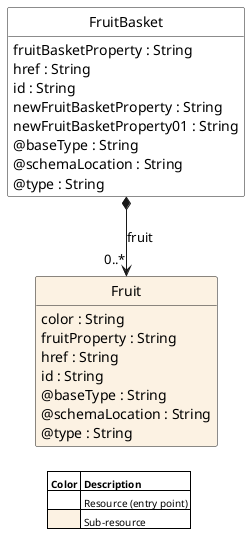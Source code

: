 @startuml
'
' Resource:  FruitBasket
' Source:    TMF777-XXX_FruitBasket-v5.0.0.oas.yaml
'
hide circle
hide methods
hide stereotype
show <<Enumeration>> stereotype
skinparam class {
   BorderColor<<Extension>> blue
   FontColor<<Extension>> blue
   backgroundColor<<Enumeration>> #E6F5F7
   backgroundColor<<Ref>> #FFFFE0
   backgroundColor<<Pivot>> #FFFFFFF
   backgroundColor<<Resource>> #FCF2E3
   backgroundColor<<SubResource>> #FFFFFFF
   backgroundColor<<SubResourceReference>> #FADADD
}

skinparam legend {
   borderRoundCorner 0
   borderColor red
   backgroundColor white
}

class FruitBasket  <<Pivot>> {
    fruitBasketProperty : String
    href : String
    id : String
    newFruitBasketProperty : String
    newFruitBasketProperty01 : String
    @baseType : String
    @schemaLocation : String
    @type : String
}

class Fruit <<Resource>> {
    color : String
    fruitProperty : String
    href : String
    id : String
    @baseType : String
    @schemaLocation : String
    @type : String
}

'sequence: 9
'processing edges for FruitBasket
'completed processing of edges for FruitBasket
'processing edges for FruitBasket
FruitBasket *-->  "0..*" Fruit : fruit




skinparam legendBackgroundColor #transparent
skinparam legendBorderColor #transparent

legend
   |= <size:10>Color </size>|= <size:10>Description </size>|
   | <#FFFFFFF> | <size:10>Resource (entry point) </size>|
   | <#FCF2E3> | <size:10>Sub-resource </size>|
endlegend

@enduml